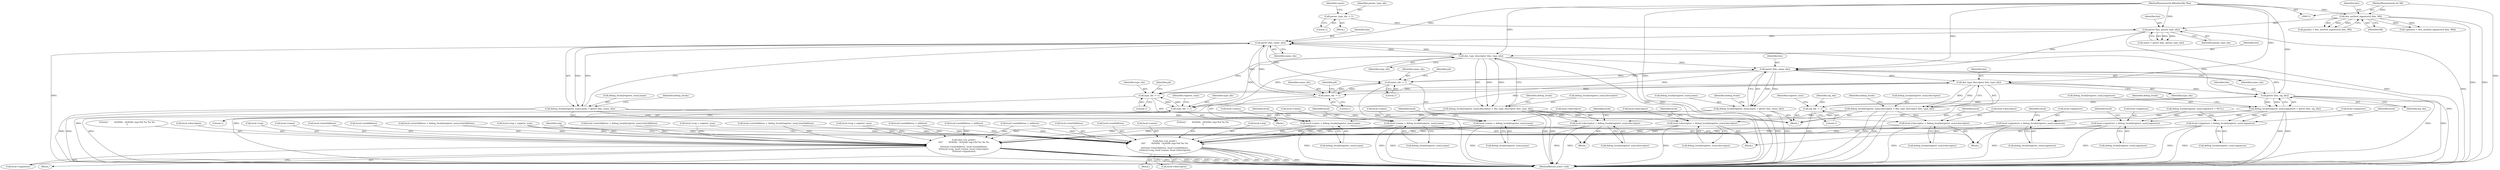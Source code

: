digraph "0_radare2_ad55822430a03fe075221b543efb434567e9e431@API" {
"1000577" [label="(Call,getstr (bin, name_idx))"];
"1000338" [label="(Call,getstr (bin, param_type_idx))"];
"1000287" [label="(Call,dex_method_signature2 (bin, MI))"];
"1000113" [label="(MethodParameterIn,RBinDexObj *bin)"];
"1000115" [label="(MethodParameterIn,int MI)"];
"1000333" [label="(Call,param_type_idx -= 1)"];
"1000586" [label="(Call,dex_type_descriptor (bin, type_idx))"];
"1000577" [label="(Call,getstr (bin, name_idx))"];
"1000778" [label="(Call,getstr (bin, sig_idx))"];
"1000762" [label="(Call,dex_type_descriptor (bin, type_idx))"];
"1000753" [label="(Call,getstr (bin, name_idx))"];
"1000635" [label="(Call,name_idx -= 1)"];
"1000471" [label="(Call,name_idx -= 1)"];
"1000647" [label="(Call,type_idx -= 1)"];
"1000483" [label="(Call,type_idx -= 1)"];
"1000659" [label="(Call,sig_idx -= 1)"];
"1000571" [label="(Call,debug_locals[register_num].name = getstr (bin, name_idx))"];
"1000517" [label="(Call,local->name = debug_locals[register_num].name)"];
"1001073" [label="(Call,rbin->cb_printf (\n\t\t\t\t\"        0x%04x - 0x%04x reg=%d %s %s %s\n\",\n\t\t\t\tlocal->startAddress, local->endAddress,\n\t\t\t\tlocal->reg, local->name, local->descriptor,\n\t\t\t\tlocal->signature))"];
"1001095" [label="(Call,rbin->cb_printf (\n\t\t\t\t\"        0x%04x - 0x%04x reg=%d %s %s\n\",\n\t\t\t\tlocal->startAddress, local->endAddress,\n\t\t\t\tlocal->reg, local->name, local->descriptor))"];
"1000693" [label="(Call,local->name = debug_locals[register_num].name)"];
"1000822" [label="(Call,local->name = debug_locals[register_num].name)"];
"1000756" [label="(Call,debug_locals[register_num].descriptor = dex_type_descriptor (bin, type_idx))"];
"1000526" [label="(Call,local->descriptor = debug_locals[register_num].descriptor)"];
"1000702" [label="(Call,local->descriptor = debug_locals[register_num].descriptor)"];
"1000831" [label="(Call,local->descriptor = debug_locals[register_num].descriptor)"];
"1000747" [label="(Call,debug_locals[register_num].name = getstr (bin, name_idx))"];
"1000772" [label="(Call,debug_locals[register_num].signature = getstr (bin, sig_idx))"];
"1000544" [label="(Call,local->signature = debug_locals[register_num].signature)"];
"1000720" [label="(Call,local->signature = debug_locals[register_num].signature)"];
"1000849" [label="(Call,local->signature = debug_locals[register_num].signature)"];
"1000580" [label="(Call,debug_locals[register_num].descriptor = dex_type_descriptor (bin, type_idx))"];
"1000471" [label="(Call,name_idx -= 1)"];
"1001087" [label="(Call,local->descriptor)"];
"1001114" [label="(Identifier,reg)"];
"1000558" [label="(Call,local->reg = register_num)"];
"1001097" [label="(Call,local->startAddress)"];
"1000835" [label="(Call,debug_locals[register_num].descriptor)"];
"1000338" [label="(Call,getstr (bin, param_type_idx))"];
"1000530" [label="(Call,debug_locals[register_num].descriptor)"];
"1000577" [label="(Call,getstr (bin, name_idx))"];
"1001073" [label="(Call,rbin->cb_printf (\n\t\t\t\t\"        0x%04x - 0x%04x reg=%d %s %s %s\n\",\n\t\t\t\tlocal->startAddress, local->endAddress,\n\t\t\t\tlocal->reg, local->name, local->descriptor,\n\t\t\t\tlocal->signature))"];
"1000583" [label="(Identifier,debug_locals)"];
"1000831" [label="(Call,local->descriptor = debug_locals[register_num].descriptor)"];
"1000780" [label="(Identifier,sig_idx)"];
"1000528" [label="(Identifier,local)"];
"1000840" [label="(Call,local->startAddress = debug_locals[register_num].startAddress)"];
"1000336" [label="(Call,name = getstr (bin, param_type_idx))"];
"1001075" [label="(Call,local->startAddress)"];
"1000335" [label="(Literal,1)"];
"1000588" [label="(Identifier,type_idx)"];
"1000711" [label="(Call,local->startAddress = debug_locals[register_num].startAddress)"];
"1000734" [label="(Call,local->reg = register_num)"];
"1000115" [label="(MethodParameterIn,int MI)"];
"1001090" [label="(Call,local->signature)"];
"1000289" [label="(Identifier,MI)"];
"1000713" [label="(Identifier,local)"];
"1000756" [label="(Call,debug_locals[register_num].descriptor = dex_type_descriptor (bin, type_idx))"];
"1000475" [label="(Identifier,p4)"];
"1000339" [label="(Identifier,bin)"];
"1000755" [label="(Identifier,name_idx)"];
"1000739" [label="(Call,local->endAddress = address)"];
"1000548" [label="(Call,debug_locals[register_num].signature)"];
"1000693" [label="(Call,local->name = debug_locals[register_num].name)"];
"1000661" [label="(Literal,1)"];
"1000113" [label="(MethodParameterIn,RBinDexObj *bin)"];
"1000762" [label="(Call,dex_type_descriptor (bin, type_idx))"];
"1000563" [label="(Call,local->endAddress = address)"];
"1000764" [label="(Identifier,type_idx)"];
"1001081" [label="(Call,local->reg)"];
"1000753" [label="(Call,getstr (bin, name_idx))"];
"1000555" [label="(Identifier,local)"];
"1000842" [label="(Identifier,local)"];
"1000521" [label="(Call,debug_locals[register_num].name)"];
"1001100" [label="(Call,local->endAddress)"];
"1001084" [label="(Call,local->name)"];
"1000527" [label="(Call,local->descriptor)"];
"1000849" [label="(Call,local->signature = debug_locals[register_num].signature)"];
"1000334" [label="(Identifier,param_type_idx)"];
"1000526" [label="(Call,local->descriptor = debug_locals[register_num].descriptor)"];
"1000571" [label="(Call,debug_locals[register_num].name = getstr (bin, name_idx))"];
"1000304" [label="(Block,)"];
"1001109" [label="(Call,local->descriptor)"];
"1000545" [label="(Call,local->signature)"];
"1000768" [label="(Identifier,debug_locals)"];
"1000636" [label="(Identifier,name_idx)"];
"1000485" [label="(Literal,1)"];
"1001187" [label="(MethodReturn,static void)"];
"1000779" [label="(Identifier,bin)"];
"1000697" [label="(Call,debug_locals[register_num].name)"];
"1000578" [label="(Identifier,bin)"];
"1000772" [label="(Call,debug_locals[register_num].signature = getstr (bin, sig_idx))"];
"1001106" [label="(Call,local->name)"];
"1000720" [label="(Call,local->signature = debug_locals[register_num].signature)"];
"1000472" [label="(Identifier,name_idx)"];
"1000586" [label="(Call,dex_type_descriptor (bin, type_idx))"];
"1000483" [label="(Call,type_idx -= 1)"];
"1000651" [label="(Identifier,p4)"];
"1000773" [label="(Call,debug_locals[register_num].signature)"];
"1000502" [label="(Block,)"];
"1000860" [label="(Identifier,local)"];
"1000535" [label="(Call,local->startAddress = debug_locals[register_num].startAddress)"];
"1001096" [label="(Literal,\"        0x%04x - 0x%04x reg=%d %s %s\n\")"];
"1000757" [label="(Call,debug_locals[register_num].descriptor)"];
"1000763" [label="(Identifier,bin)"];
"1001103" [label="(Call,local->reg)"];
"1001078" [label="(Call,local->endAddress)"];
"1000647" [label="(Call,type_idx -= 1)"];
"1000484" [label="(Identifier,type_idx)"];
"1000826" [label="(Call,debug_locals[register_num].name)"];
"1000612" [label="(Block,)"];
"1000333" [label="(Call,param_type_idx -= 1)"];
"1000784" [label="(Identifier,debug_locals)"];
"1000537" [label="(Identifier,local)"];
"1000337" [label="(Identifier,name)"];
"1000702" [label="(Call,local->descriptor = debug_locals[register_num].descriptor)"];
"1000648" [label="(Identifier,type_idx)"];
"1000284" [label="(Call,!(params = dex_method_signature2 (bin, MI)))"];
"1000704" [label="(Identifier,local)"];
"1000580" [label="(Call,debug_locals[register_num].descriptor = dex_type_descriptor (bin, type_idx))"];
"1000823" [label="(Call,local->name)"];
"1000748" [label="(Call,debug_locals[register_num].name)"];
"1000287" [label="(Call,dex_method_signature2 (bin, MI))"];
"1000639" [label="(Identifier,p4)"];
"1000754" [label="(Identifier,bin)"];
"1000759" [label="(Identifier,debug_locals)"];
"1000832" [label="(Call,local->descriptor)"];
"1000596" [label="(Call,debug_locals[register_num].signature = NULL)"];
"1000731" [label="(Identifier,local)"];
"1000449" [label="(Block,)"];
"1000863" [label="(Call,local->reg = register_num)"];
"1000660" [label="(Identifier,sig_idx)"];
"1000664" [label="(Identifier,register_num)"];
"1000853" [label="(Call,debug_locals[register_num].signature)"];
"1000678" [label="(Block,)"];
"1000833" [label="(Identifier,local)"];
"1000473" [label="(Literal,1)"];
"1000517" [label="(Call,local->name = debug_locals[register_num].name)"];
"1000572" [label="(Call,debug_locals[register_num].name)"];
"1000694" [label="(Call,local->name)"];
"1000649" [label="(Literal,1)"];
"1001095" [label="(Call,rbin->cb_printf (\n\t\t\t\t\"        0x%04x - 0x%04x reg=%d %s %s\n\",\n\t\t\t\tlocal->startAddress, local->endAddress,\n\t\t\t\tlocal->reg, local->name, local->descriptor))"];
"1000635" [label="(Call,name_idx -= 1)"];
"1000340" [label="(Identifier,param_type_idx)"];
"1000518" [label="(Call,local->name)"];
"1000724" [label="(Call,debug_locals[register_num].signature)"];
"1000592" [label="(Identifier,debug_locals)"];
"1000706" [label="(Call,debug_locals[register_num].descriptor)"];
"1000807" [label="(Block,)"];
"1000822" [label="(Call,local->name = debug_locals[register_num].name)"];
"1001074" [label="(Literal,\"        0x%04x - 0x%04x reg=%d %s %s %s\n\")"];
"1000637" [label="(Literal,1)"];
"1001094" [label="(Block,)"];
"1000488" [label="(Identifier,register_num)"];
"1000659" [label="(Call,sig_idx -= 1)"];
"1000581" [label="(Call,debug_locals[register_num].descriptor)"];
"1000850" [label="(Call,local->signature)"];
"1000721" [label="(Call,local->signature)"];
"1000868" [label="(Call,local->endAddress = address)"];
"1000703" [label="(Call,local->descriptor)"];
"1000587" [label="(Identifier,bin)"];
"1000285" [label="(Call,params = dex_method_signature2 (bin, MI))"];
"1000778" [label="(Call,getstr (bin, sig_idx))"];
"1000747" [label="(Call,debug_locals[register_num].name = getstr (bin, name_idx))"];
"1000544" [label="(Call,local->signature = debug_locals[register_num].signature)"];
"1000579" [label="(Identifier,name_idx)"];
"1000288" [label="(Identifier,bin)"];
"1001072" [label="(Block,)"];
"1000577" -> "1000571"  [label="AST: "];
"1000577" -> "1000579"  [label="CFG: "];
"1000578" -> "1000577"  [label="AST: "];
"1000579" -> "1000577"  [label="AST: "];
"1000571" -> "1000577"  [label="CFG: "];
"1000577" -> "1001187"  [label="DDG: "];
"1000577" -> "1000471"  [label="DDG: "];
"1000577" -> "1000571"  [label="DDG: "];
"1000577" -> "1000571"  [label="DDG: "];
"1000338" -> "1000577"  [label="DDG: "];
"1000586" -> "1000577"  [label="DDG: "];
"1000778" -> "1000577"  [label="DDG: "];
"1000113" -> "1000577"  [label="DDG: "];
"1000471" -> "1000577"  [label="DDG: "];
"1000577" -> "1000586"  [label="DDG: "];
"1000577" -> "1000635"  [label="DDG: "];
"1000338" -> "1000336"  [label="AST: "];
"1000338" -> "1000340"  [label="CFG: "];
"1000339" -> "1000338"  [label="AST: "];
"1000340" -> "1000338"  [label="AST: "];
"1000336" -> "1000338"  [label="CFG: "];
"1000338" -> "1001187"  [label="DDG: "];
"1000338" -> "1001187"  [label="DDG: "];
"1000338" -> "1000336"  [label="DDG: "];
"1000338" -> "1000336"  [label="DDG: "];
"1000287" -> "1000338"  [label="DDG: "];
"1000113" -> "1000338"  [label="DDG: "];
"1000333" -> "1000338"  [label="DDG: "];
"1000338" -> "1000753"  [label="DDG: "];
"1000287" -> "1000285"  [label="AST: "];
"1000287" -> "1000289"  [label="CFG: "];
"1000288" -> "1000287"  [label="AST: "];
"1000289" -> "1000287"  [label="AST: "];
"1000285" -> "1000287"  [label="CFG: "];
"1000287" -> "1001187"  [label="DDG: "];
"1000287" -> "1001187"  [label="DDG: "];
"1000287" -> "1000284"  [label="DDG: "];
"1000287" -> "1000284"  [label="DDG: "];
"1000287" -> "1000285"  [label="DDG: "];
"1000287" -> "1000285"  [label="DDG: "];
"1000113" -> "1000287"  [label="DDG: "];
"1000115" -> "1000287"  [label="DDG: "];
"1000113" -> "1000111"  [label="AST: "];
"1000113" -> "1001187"  [label="DDG: "];
"1000113" -> "1000586"  [label="DDG: "];
"1000113" -> "1000753"  [label="DDG: "];
"1000113" -> "1000762"  [label="DDG: "];
"1000113" -> "1000778"  [label="DDG: "];
"1000115" -> "1000111"  [label="AST: "];
"1000115" -> "1001187"  [label="DDG: "];
"1000333" -> "1000304"  [label="AST: "];
"1000333" -> "1000335"  [label="CFG: "];
"1000334" -> "1000333"  [label="AST: "];
"1000335" -> "1000333"  [label="AST: "];
"1000337" -> "1000333"  [label="CFG: "];
"1000586" -> "1000580"  [label="AST: "];
"1000586" -> "1000588"  [label="CFG: "];
"1000587" -> "1000586"  [label="AST: "];
"1000588" -> "1000586"  [label="AST: "];
"1000580" -> "1000586"  [label="CFG: "];
"1000586" -> "1001187"  [label="DDG: "];
"1000586" -> "1001187"  [label="DDG: "];
"1000586" -> "1000483"  [label="DDG: "];
"1000586" -> "1000580"  [label="DDG: "];
"1000586" -> "1000580"  [label="DDG: "];
"1000483" -> "1000586"  [label="DDG: "];
"1000586" -> "1000647"  [label="DDG: "];
"1000586" -> "1000753"  [label="DDG: "];
"1000778" -> "1000772"  [label="AST: "];
"1000778" -> "1000780"  [label="CFG: "];
"1000779" -> "1000778"  [label="AST: "];
"1000780" -> "1000778"  [label="AST: "];
"1000772" -> "1000778"  [label="CFG: "];
"1000778" -> "1001187"  [label="DDG: "];
"1000778" -> "1001187"  [label="DDG: "];
"1000778" -> "1000659"  [label="DDG: "];
"1000778" -> "1000753"  [label="DDG: "];
"1000778" -> "1000772"  [label="DDG: "];
"1000778" -> "1000772"  [label="DDG: "];
"1000762" -> "1000778"  [label="DDG: "];
"1000659" -> "1000778"  [label="DDG: "];
"1000762" -> "1000756"  [label="AST: "];
"1000762" -> "1000764"  [label="CFG: "];
"1000763" -> "1000762"  [label="AST: "];
"1000764" -> "1000762"  [label="AST: "];
"1000756" -> "1000762"  [label="CFG: "];
"1000762" -> "1001187"  [label="DDG: "];
"1000762" -> "1000483"  [label="DDG: "];
"1000762" -> "1000647"  [label="DDG: "];
"1000762" -> "1000756"  [label="DDG: "];
"1000762" -> "1000756"  [label="DDG: "];
"1000753" -> "1000762"  [label="DDG: "];
"1000647" -> "1000762"  [label="DDG: "];
"1000753" -> "1000747"  [label="AST: "];
"1000753" -> "1000755"  [label="CFG: "];
"1000754" -> "1000753"  [label="AST: "];
"1000755" -> "1000753"  [label="AST: "];
"1000747" -> "1000753"  [label="CFG: "];
"1000753" -> "1001187"  [label="DDG: "];
"1000753" -> "1000471"  [label="DDG: "];
"1000753" -> "1000635"  [label="DDG: "];
"1000753" -> "1000747"  [label="DDG: "];
"1000753" -> "1000747"  [label="DDG: "];
"1000635" -> "1000753"  [label="DDG: "];
"1000635" -> "1000612"  [label="AST: "];
"1000635" -> "1000637"  [label="CFG: "];
"1000636" -> "1000635"  [label="AST: "];
"1000637" -> "1000635"  [label="AST: "];
"1000639" -> "1000635"  [label="CFG: "];
"1000635" -> "1001187"  [label="DDG: "];
"1000635" -> "1000471"  [label="DDG: "];
"1000471" -> "1000635"  [label="DDG: "];
"1000471" -> "1000449"  [label="AST: "];
"1000471" -> "1000473"  [label="CFG: "];
"1000472" -> "1000471"  [label="AST: "];
"1000473" -> "1000471"  [label="AST: "];
"1000475" -> "1000471"  [label="CFG: "];
"1000471" -> "1001187"  [label="DDG: "];
"1000647" -> "1000612"  [label="AST: "];
"1000647" -> "1000649"  [label="CFG: "];
"1000648" -> "1000647"  [label="AST: "];
"1000649" -> "1000647"  [label="AST: "];
"1000651" -> "1000647"  [label="CFG: "];
"1000647" -> "1001187"  [label="DDG: "];
"1000647" -> "1000483"  [label="DDG: "];
"1000483" -> "1000647"  [label="DDG: "];
"1000483" -> "1000449"  [label="AST: "];
"1000483" -> "1000485"  [label="CFG: "];
"1000484" -> "1000483"  [label="AST: "];
"1000485" -> "1000483"  [label="AST: "];
"1000488" -> "1000483"  [label="CFG: "];
"1000483" -> "1001187"  [label="DDG: "];
"1000659" -> "1000612"  [label="AST: "];
"1000659" -> "1000661"  [label="CFG: "];
"1000660" -> "1000659"  [label="AST: "];
"1000661" -> "1000659"  [label="AST: "];
"1000664" -> "1000659"  [label="CFG: "];
"1000659" -> "1001187"  [label="DDG: "];
"1000571" -> "1000449"  [label="AST: "];
"1000572" -> "1000571"  [label="AST: "];
"1000583" -> "1000571"  [label="CFG: "];
"1000571" -> "1001187"  [label="DDG: "];
"1000571" -> "1001187"  [label="DDG: "];
"1000571" -> "1000517"  [label="DDG: "];
"1000571" -> "1000693"  [label="DDG: "];
"1000571" -> "1000822"  [label="DDG: "];
"1000517" -> "1000502"  [label="AST: "];
"1000517" -> "1000521"  [label="CFG: "];
"1000518" -> "1000517"  [label="AST: "];
"1000521" -> "1000517"  [label="AST: "];
"1000528" -> "1000517"  [label="CFG: "];
"1000517" -> "1001187"  [label="DDG: "];
"1000747" -> "1000517"  [label="DDG: "];
"1000517" -> "1001073"  [label="DDG: "];
"1000517" -> "1001095"  [label="DDG: "];
"1001073" -> "1001072"  [label="AST: "];
"1001073" -> "1001090"  [label="CFG: "];
"1001074" -> "1001073"  [label="AST: "];
"1001075" -> "1001073"  [label="AST: "];
"1001078" -> "1001073"  [label="AST: "];
"1001081" -> "1001073"  [label="AST: "];
"1001084" -> "1001073"  [label="AST: "];
"1001087" -> "1001073"  [label="AST: "];
"1001090" -> "1001073"  [label="AST: "];
"1001114" -> "1001073"  [label="CFG: "];
"1001073" -> "1001187"  [label="DDG: "];
"1001073" -> "1001187"  [label="DDG: "];
"1001073" -> "1001187"  [label="DDG: "];
"1001073" -> "1001187"  [label="DDG: "];
"1001073" -> "1001187"  [label="DDG: "];
"1001073" -> "1001187"  [label="DDG: "];
"1001073" -> "1001187"  [label="DDG: "];
"1000711" -> "1001073"  [label="DDG: "];
"1000535" -> "1001073"  [label="DDG: "];
"1000840" -> "1001073"  [label="DDG: "];
"1000739" -> "1001073"  [label="DDG: "];
"1000563" -> "1001073"  [label="DDG: "];
"1000868" -> "1001073"  [label="DDG: "];
"1000734" -> "1001073"  [label="DDG: "];
"1000863" -> "1001073"  [label="DDG: "];
"1000558" -> "1001073"  [label="DDG: "];
"1000822" -> "1001073"  [label="DDG: "];
"1000693" -> "1001073"  [label="DDG: "];
"1000831" -> "1001073"  [label="DDG: "];
"1000526" -> "1001073"  [label="DDG: "];
"1000702" -> "1001073"  [label="DDG: "];
"1000849" -> "1001073"  [label="DDG: "];
"1000720" -> "1001073"  [label="DDG: "];
"1000544" -> "1001073"  [label="DDG: "];
"1001095" -> "1001094"  [label="AST: "];
"1001095" -> "1001109"  [label="CFG: "];
"1001096" -> "1001095"  [label="AST: "];
"1001097" -> "1001095"  [label="AST: "];
"1001100" -> "1001095"  [label="AST: "];
"1001103" -> "1001095"  [label="AST: "];
"1001106" -> "1001095"  [label="AST: "];
"1001109" -> "1001095"  [label="AST: "];
"1001114" -> "1001095"  [label="CFG: "];
"1001095" -> "1001187"  [label="DDG: "];
"1001095" -> "1001187"  [label="DDG: "];
"1001095" -> "1001187"  [label="DDG: "];
"1001095" -> "1001187"  [label="DDG: "];
"1001095" -> "1001187"  [label="DDG: "];
"1001095" -> "1001187"  [label="DDG: "];
"1000711" -> "1001095"  [label="DDG: "];
"1000535" -> "1001095"  [label="DDG: "];
"1000840" -> "1001095"  [label="DDG: "];
"1000739" -> "1001095"  [label="DDG: "];
"1000563" -> "1001095"  [label="DDG: "];
"1000868" -> "1001095"  [label="DDG: "];
"1000734" -> "1001095"  [label="DDG: "];
"1000863" -> "1001095"  [label="DDG: "];
"1000558" -> "1001095"  [label="DDG: "];
"1000822" -> "1001095"  [label="DDG: "];
"1000693" -> "1001095"  [label="DDG: "];
"1000831" -> "1001095"  [label="DDG: "];
"1000526" -> "1001095"  [label="DDG: "];
"1000702" -> "1001095"  [label="DDG: "];
"1000693" -> "1000678"  [label="AST: "];
"1000693" -> "1000697"  [label="CFG: "];
"1000694" -> "1000693"  [label="AST: "];
"1000697" -> "1000693"  [label="AST: "];
"1000704" -> "1000693"  [label="CFG: "];
"1000693" -> "1001187"  [label="DDG: "];
"1000747" -> "1000693"  [label="DDG: "];
"1000822" -> "1000807"  [label="AST: "];
"1000822" -> "1000826"  [label="CFG: "];
"1000823" -> "1000822"  [label="AST: "];
"1000826" -> "1000822"  [label="AST: "];
"1000833" -> "1000822"  [label="CFG: "];
"1000822" -> "1001187"  [label="DDG: "];
"1000822" -> "1001187"  [label="DDG: "];
"1000747" -> "1000822"  [label="DDG: "];
"1000756" -> "1000612"  [label="AST: "];
"1000757" -> "1000756"  [label="AST: "];
"1000768" -> "1000756"  [label="CFG: "];
"1000756" -> "1001187"  [label="DDG: "];
"1000756" -> "1001187"  [label="DDG: "];
"1000756" -> "1000526"  [label="DDG: "];
"1000756" -> "1000702"  [label="DDG: "];
"1000756" -> "1000831"  [label="DDG: "];
"1000526" -> "1000502"  [label="AST: "];
"1000526" -> "1000530"  [label="CFG: "];
"1000527" -> "1000526"  [label="AST: "];
"1000530" -> "1000526"  [label="AST: "];
"1000537" -> "1000526"  [label="CFG: "];
"1000526" -> "1001187"  [label="DDG: "];
"1000580" -> "1000526"  [label="DDG: "];
"1000702" -> "1000678"  [label="AST: "];
"1000702" -> "1000706"  [label="CFG: "];
"1000703" -> "1000702"  [label="AST: "];
"1000706" -> "1000702"  [label="AST: "];
"1000713" -> "1000702"  [label="CFG: "];
"1000702" -> "1001187"  [label="DDG: "];
"1000580" -> "1000702"  [label="DDG: "];
"1000831" -> "1000807"  [label="AST: "];
"1000831" -> "1000835"  [label="CFG: "];
"1000832" -> "1000831"  [label="AST: "];
"1000835" -> "1000831"  [label="AST: "];
"1000842" -> "1000831"  [label="CFG: "];
"1000831" -> "1001187"  [label="DDG: "];
"1000831" -> "1001187"  [label="DDG: "];
"1000580" -> "1000831"  [label="DDG: "];
"1000747" -> "1000612"  [label="AST: "];
"1000748" -> "1000747"  [label="AST: "];
"1000759" -> "1000747"  [label="CFG: "];
"1000747" -> "1001187"  [label="DDG: "];
"1000747" -> "1001187"  [label="DDG: "];
"1000772" -> "1000612"  [label="AST: "];
"1000773" -> "1000772"  [label="AST: "];
"1000784" -> "1000772"  [label="CFG: "];
"1000772" -> "1001187"  [label="DDG: "];
"1000772" -> "1001187"  [label="DDG: "];
"1000772" -> "1000544"  [label="DDG: "];
"1000772" -> "1000720"  [label="DDG: "];
"1000772" -> "1000849"  [label="DDG: "];
"1000544" -> "1000502"  [label="AST: "];
"1000544" -> "1000548"  [label="CFG: "];
"1000545" -> "1000544"  [label="AST: "];
"1000548" -> "1000544"  [label="AST: "];
"1000555" -> "1000544"  [label="CFG: "];
"1000544" -> "1001187"  [label="DDG: "];
"1000596" -> "1000544"  [label="DDG: "];
"1000720" -> "1000678"  [label="AST: "];
"1000720" -> "1000724"  [label="CFG: "];
"1000721" -> "1000720"  [label="AST: "];
"1000724" -> "1000720"  [label="AST: "];
"1000731" -> "1000720"  [label="CFG: "];
"1000720" -> "1001187"  [label="DDG: "];
"1000596" -> "1000720"  [label="DDG: "];
"1000849" -> "1000807"  [label="AST: "];
"1000849" -> "1000853"  [label="CFG: "];
"1000850" -> "1000849"  [label="AST: "];
"1000853" -> "1000849"  [label="AST: "];
"1000860" -> "1000849"  [label="CFG: "];
"1000849" -> "1001187"  [label="DDG: "];
"1000849" -> "1001187"  [label="DDG: "];
"1000596" -> "1000849"  [label="DDG: "];
"1000580" -> "1000449"  [label="AST: "];
"1000581" -> "1000580"  [label="AST: "];
"1000592" -> "1000580"  [label="CFG: "];
"1000580" -> "1001187"  [label="DDG: "];
"1000580" -> "1001187"  [label="DDG: "];
}
